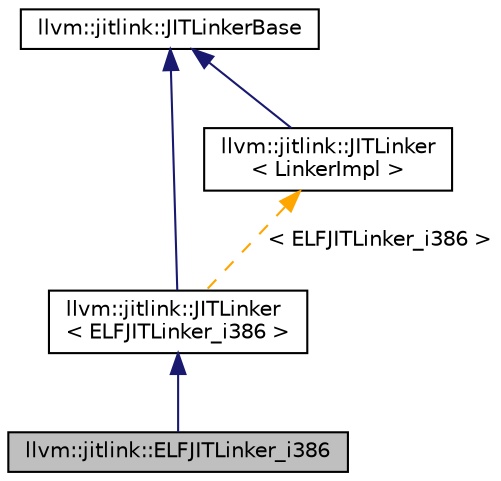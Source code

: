 digraph "llvm::jitlink::ELFJITLinker_i386"
{
 // LATEX_PDF_SIZE
  bgcolor="transparent";
  edge [fontname="Helvetica",fontsize="10",labelfontname="Helvetica",labelfontsize="10"];
  node [fontname="Helvetica",fontsize="10",shape=record];
  Node1 [label="llvm::jitlink::ELFJITLinker_i386",height=0.2,width=0.4,color="black", fillcolor="grey75", style="filled", fontcolor="black",tooltip=" "];
  Node2 -> Node1 [dir="back",color="midnightblue",fontsize="10",style="solid",fontname="Helvetica"];
  Node2 [label="llvm::jitlink::JITLinker\l\< ELFJITLinker_i386 \>",height=0.2,width=0.4,color="black",URL="$classllvm_1_1jitlink_1_1JITLinker.html",tooltip=" "];
  Node3 -> Node2 [dir="back",color="midnightblue",fontsize="10",style="solid",fontname="Helvetica"];
  Node3 [label="llvm::jitlink::JITLinkerBase",height=0.2,width=0.4,color="black",URL="$classllvm_1_1jitlink_1_1JITLinkerBase.html",tooltip="Base class for a JIT linker."];
  Node4 -> Node2 [dir="back",color="orange",fontsize="10",style="dashed",label=" \< ELFJITLinker_i386 \>" ,fontname="Helvetica"];
  Node4 [label="llvm::jitlink::JITLinker\l\< LinkerImpl \>",height=0.2,width=0.4,color="black",URL="$classllvm_1_1jitlink_1_1JITLinker.html",tooltip=" "];
  Node3 -> Node4 [dir="back",color="midnightblue",fontsize="10",style="solid",fontname="Helvetica"];
}
